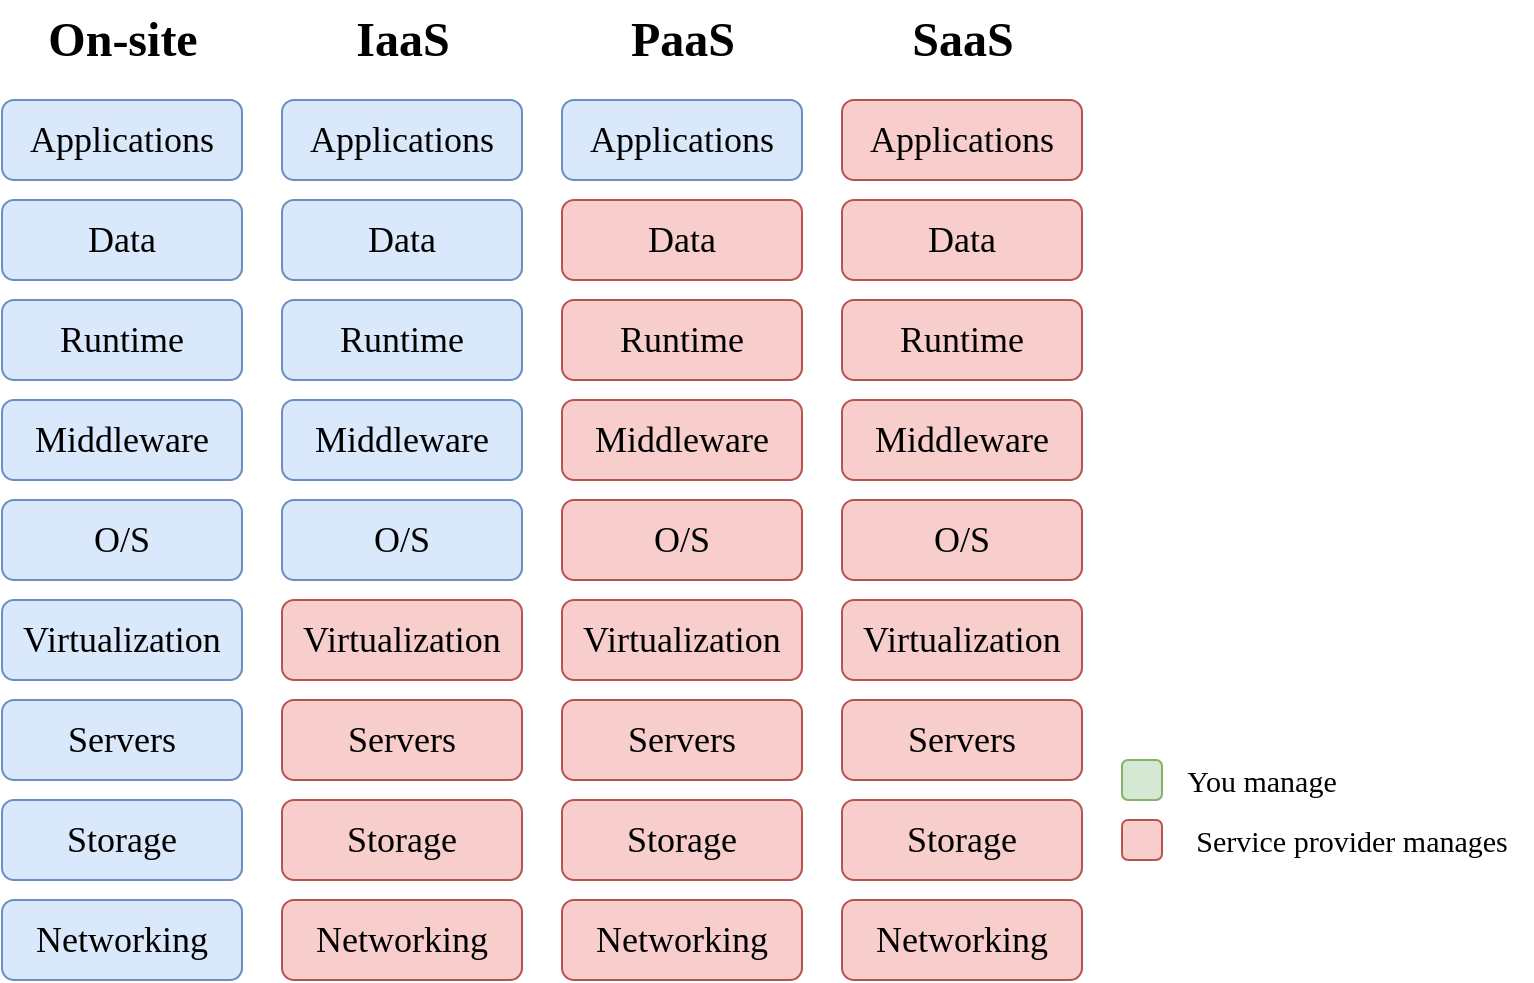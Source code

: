 <mxfile version="15.6.1" type="device"><diagram id="214ALjRoheAV3-wYqTJv" name="Page-1"><mxGraphModel dx="1117" dy="560" grid="1" gridSize="10" guides="1" tooltips="1" connect="1" arrows="1" fold="1" page="1" pageScale="1" pageWidth="850" pageHeight="1100" math="0" shadow="0"><root><mxCell id="0"/><mxCell id="1" parent="0"/><mxCell id="aa2RwKtcJQZhyGx3Tzh6-3" value="&lt;div&gt;On-site&lt;/div&gt;" style="text;strokeColor=none;fillColor=none;html=1;fontSize=24;fontStyle=1;verticalAlign=middle;align=center;fontFamily=Tahoma;" vertex="1" parent="1"><mxGeometry x="10" width="100" height="40" as="geometry"/></mxCell><mxCell id="aa2RwKtcJQZhyGx3Tzh6-4" value="IaaS" style="text;strokeColor=none;fillColor=none;html=1;fontSize=24;fontStyle=1;verticalAlign=middle;align=center;fontFamily=Tahoma;" vertex="1" parent="1"><mxGeometry x="150" width="100" height="40" as="geometry"/></mxCell><mxCell id="aa2RwKtcJQZhyGx3Tzh6-5" value="PaaS" style="text;strokeColor=none;fillColor=none;html=1;fontSize=24;fontStyle=1;verticalAlign=middle;align=center;fontFamily=Tahoma;" vertex="1" parent="1"><mxGeometry x="290" width="100" height="40" as="geometry"/></mxCell><mxCell id="aa2RwKtcJQZhyGx3Tzh6-6" value="SaaS" style="text;strokeColor=none;fillColor=none;html=1;fontSize=24;fontStyle=1;verticalAlign=middle;align=center;fontFamily=Tahoma;" vertex="1" parent="1"><mxGeometry x="430" width="100" height="40" as="geometry"/></mxCell><mxCell id="aa2RwKtcJQZhyGx3Tzh6-7" value="Applications" style="rounded=1;whiteSpace=wrap;html=1;fontSize=18;fillColor=#dae8fc;strokeColor=#6c8ebf;fontFamily=Tahoma;" vertex="1" parent="1"><mxGeometry y="50" width="120" height="40" as="geometry"/></mxCell><mxCell id="aa2RwKtcJQZhyGx3Tzh6-8" value="Data" style="rounded=1;whiteSpace=wrap;html=1;fontSize=18;fillColor=#dae8fc;strokeColor=#6c8ebf;fontFamily=Tahoma;" vertex="1" parent="1"><mxGeometry y="100" width="120" height="40" as="geometry"/></mxCell><mxCell id="aa2RwKtcJQZhyGx3Tzh6-9" value="Runtime" style="rounded=1;whiteSpace=wrap;html=1;fontSize=18;fillColor=#dae8fc;strokeColor=#6c8ebf;fontFamily=Tahoma;" vertex="1" parent="1"><mxGeometry y="150" width="120" height="40" as="geometry"/></mxCell><mxCell id="aa2RwKtcJQZhyGx3Tzh6-10" value="Middleware" style="rounded=1;whiteSpace=wrap;html=1;fontSize=18;fillColor=#dae8fc;strokeColor=#6c8ebf;fontFamily=Tahoma;" vertex="1" parent="1"><mxGeometry y="200" width="120" height="40" as="geometry"/></mxCell><mxCell id="aa2RwKtcJQZhyGx3Tzh6-11" value="O/S" style="rounded=1;whiteSpace=wrap;html=1;fontSize=18;fillColor=#dae8fc;strokeColor=#6c8ebf;fontFamily=Tahoma;" vertex="1" parent="1"><mxGeometry y="250" width="120" height="40" as="geometry"/></mxCell><mxCell id="aa2RwKtcJQZhyGx3Tzh6-12" value="Virtualization" style="rounded=1;whiteSpace=wrap;html=1;fontSize=18;fillColor=#dae8fc;strokeColor=#6c8ebf;fontFamily=Tahoma;" vertex="1" parent="1"><mxGeometry y="300" width="120" height="40" as="geometry"/></mxCell><mxCell id="aa2RwKtcJQZhyGx3Tzh6-13" value="Servers" style="rounded=1;whiteSpace=wrap;html=1;fontSize=18;fillColor=#dae8fc;strokeColor=#6c8ebf;fontFamily=Tahoma;" vertex="1" parent="1"><mxGeometry y="350" width="120" height="40" as="geometry"/></mxCell><mxCell id="aa2RwKtcJQZhyGx3Tzh6-14" value="Storage" style="rounded=1;whiteSpace=wrap;html=1;fontSize=18;fillColor=#dae8fc;strokeColor=#6c8ebf;fontFamily=Tahoma;" vertex="1" parent="1"><mxGeometry y="400" width="120" height="40" as="geometry"/></mxCell><mxCell id="aa2RwKtcJQZhyGx3Tzh6-15" value="Networking" style="rounded=1;whiteSpace=wrap;html=1;fontSize=18;fillColor=#dae8fc;strokeColor=#6c8ebf;fontFamily=Tahoma;" vertex="1" parent="1"><mxGeometry y="450" width="120" height="40" as="geometry"/></mxCell><mxCell id="aa2RwKtcJQZhyGx3Tzh6-17" value="Applications" style="rounded=1;whiteSpace=wrap;html=1;fontSize=18;fillColor=#dae8fc;strokeColor=#6c8ebf;fontFamily=Tahoma;" vertex="1" parent="1"><mxGeometry x="140" y="50" width="120" height="40" as="geometry"/></mxCell><mxCell id="aa2RwKtcJQZhyGx3Tzh6-18" value="Data" style="rounded=1;whiteSpace=wrap;html=1;fontSize=18;fillColor=#dae8fc;strokeColor=#6c8ebf;fontFamily=Tahoma;" vertex="1" parent="1"><mxGeometry x="140" y="100" width="120" height="40" as="geometry"/></mxCell><mxCell id="aa2RwKtcJQZhyGx3Tzh6-19" value="Runtime" style="rounded=1;whiteSpace=wrap;html=1;fontSize=18;fillColor=#dae8fc;strokeColor=#6c8ebf;fontFamily=Tahoma;" vertex="1" parent="1"><mxGeometry x="140" y="150" width="120" height="40" as="geometry"/></mxCell><mxCell id="aa2RwKtcJQZhyGx3Tzh6-20" value="Middleware" style="rounded=1;whiteSpace=wrap;html=1;fontSize=18;fillColor=#dae8fc;strokeColor=#6c8ebf;fontFamily=Tahoma;" vertex="1" parent="1"><mxGeometry x="140" y="200" width="120" height="40" as="geometry"/></mxCell><mxCell id="aa2RwKtcJQZhyGx3Tzh6-21" value="O/S" style="rounded=1;whiteSpace=wrap;html=1;fontSize=18;fillColor=#dae8fc;strokeColor=#6c8ebf;fontFamily=Tahoma;" vertex="1" parent="1"><mxGeometry x="140" y="250" width="120" height="40" as="geometry"/></mxCell><mxCell id="aa2RwKtcJQZhyGx3Tzh6-22" value="Virtualization" style="rounded=1;whiteSpace=wrap;html=1;fontSize=18;fillColor=#f8cecc;strokeColor=#b85450;fontFamily=Tahoma;" vertex="1" parent="1"><mxGeometry x="140" y="300" width="120" height="40" as="geometry"/></mxCell><mxCell id="aa2RwKtcJQZhyGx3Tzh6-23" value="Servers" style="rounded=1;whiteSpace=wrap;html=1;fontSize=18;fillColor=#f8cecc;strokeColor=#b85450;fontFamily=Tahoma;" vertex="1" parent="1"><mxGeometry x="140" y="350" width="120" height="40" as="geometry"/></mxCell><mxCell id="aa2RwKtcJQZhyGx3Tzh6-24" value="Storage" style="rounded=1;whiteSpace=wrap;html=1;fontSize=18;fillColor=#f8cecc;strokeColor=#b85450;fontFamily=Tahoma;" vertex="1" parent="1"><mxGeometry x="140" y="400" width="120" height="40" as="geometry"/></mxCell><mxCell id="aa2RwKtcJQZhyGx3Tzh6-25" value="Applications" style="rounded=1;whiteSpace=wrap;html=1;fontSize=18;fillColor=#dae8fc;strokeColor=#6c8ebf;fontFamily=Tahoma;" vertex="1" parent="1"><mxGeometry x="280" y="50" width="120" height="40" as="geometry"/></mxCell><mxCell id="aa2RwKtcJQZhyGx3Tzh6-26" value="Data" style="rounded=1;whiteSpace=wrap;html=1;fontSize=18;fillColor=#f8cecc;strokeColor=#b85450;fontFamily=Tahoma;" vertex="1" parent="1"><mxGeometry x="280" y="100" width="120" height="40" as="geometry"/></mxCell><mxCell id="aa2RwKtcJQZhyGx3Tzh6-27" value="Runtime" style="rounded=1;whiteSpace=wrap;html=1;fontSize=18;fillColor=#f8cecc;strokeColor=#b85450;fontFamily=Tahoma;" vertex="1" parent="1"><mxGeometry x="280" y="150" width="120" height="40" as="geometry"/></mxCell><mxCell id="aa2RwKtcJQZhyGx3Tzh6-28" value="Middleware" style="rounded=1;whiteSpace=wrap;html=1;fontSize=18;fillColor=#f8cecc;strokeColor=#b85450;fontFamily=Tahoma;" vertex="1" parent="1"><mxGeometry x="280" y="200" width="120" height="40" as="geometry"/></mxCell><mxCell id="aa2RwKtcJQZhyGx3Tzh6-29" value="O/S" style="rounded=1;whiteSpace=wrap;html=1;fontSize=18;fillColor=#f8cecc;strokeColor=#b85450;fontFamily=Tahoma;" vertex="1" parent="1"><mxGeometry x="280" y="250" width="120" height="40" as="geometry"/></mxCell><mxCell id="aa2RwKtcJQZhyGx3Tzh6-30" value="Virtualization" style="rounded=1;whiteSpace=wrap;html=1;fontSize=18;fillColor=#f8cecc;strokeColor=#b85450;fontFamily=Tahoma;" vertex="1" parent="1"><mxGeometry x="280" y="300" width="120" height="40" as="geometry"/></mxCell><mxCell id="aa2RwKtcJQZhyGx3Tzh6-31" value="Servers" style="rounded=1;whiteSpace=wrap;html=1;fontSize=18;fillColor=#f8cecc;strokeColor=#b85450;fontFamily=Tahoma;" vertex="1" parent="1"><mxGeometry x="280" y="350" width="120" height="40" as="geometry"/></mxCell><mxCell id="aa2RwKtcJQZhyGx3Tzh6-32" value="Storage" style="rounded=1;whiteSpace=wrap;html=1;fontSize=18;fillColor=#f8cecc;strokeColor=#b85450;fontFamily=Tahoma;" vertex="1" parent="1"><mxGeometry x="280" y="400" width="120" height="40" as="geometry"/></mxCell><mxCell id="aa2RwKtcJQZhyGx3Tzh6-33" value="Applications" style="rounded=1;whiteSpace=wrap;html=1;fontSize=18;fillColor=#f8cecc;strokeColor=#b85450;fontFamily=Tahoma;" vertex="1" parent="1"><mxGeometry x="420" y="50" width="120" height="40" as="geometry"/></mxCell><mxCell id="aa2RwKtcJQZhyGx3Tzh6-34" value="Data" style="rounded=1;whiteSpace=wrap;html=1;fontSize=18;fillColor=#f8cecc;strokeColor=#b85450;fontFamily=Tahoma;" vertex="1" parent="1"><mxGeometry x="420" y="100" width="120" height="40" as="geometry"/></mxCell><mxCell id="aa2RwKtcJQZhyGx3Tzh6-35" value="Runtime" style="rounded=1;whiteSpace=wrap;html=1;fontSize=18;fillColor=#f8cecc;strokeColor=#b85450;fontFamily=Tahoma;" vertex="1" parent="1"><mxGeometry x="420" y="150" width="120" height="40" as="geometry"/></mxCell><mxCell id="aa2RwKtcJQZhyGx3Tzh6-36" value="Middleware" style="rounded=1;whiteSpace=wrap;html=1;fontSize=18;fillColor=#f8cecc;strokeColor=#b85450;fontFamily=Tahoma;" vertex="1" parent="1"><mxGeometry x="420" y="200" width="120" height="40" as="geometry"/></mxCell><mxCell id="aa2RwKtcJQZhyGx3Tzh6-37" value="O/S" style="rounded=1;whiteSpace=wrap;html=1;fontSize=18;fillColor=#f8cecc;strokeColor=#b85450;fontFamily=Tahoma;" vertex="1" parent="1"><mxGeometry x="420" y="250" width="120" height="40" as="geometry"/></mxCell><mxCell id="aa2RwKtcJQZhyGx3Tzh6-38" value="Virtualization" style="rounded=1;whiteSpace=wrap;html=1;fontSize=18;fillColor=#f8cecc;strokeColor=#b85450;fontFamily=Tahoma;" vertex="1" parent="1"><mxGeometry x="420" y="300" width="120" height="40" as="geometry"/></mxCell><mxCell id="aa2RwKtcJQZhyGx3Tzh6-39" value="Servers" style="rounded=1;whiteSpace=wrap;html=1;fontSize=18;fillColor=#f8cecc;strokeColor=#b85450;fontFamily=Tahoma;" vertex="1" parent="1"><mxGeometry x="420" y="350" width="120" height="40" as="geometry"/></mxCell><mxCell id="aa2RwKtcJQZhyGx3Tzh6-40" value="Storage" style="rounded=1;whiteSpace=wrap;html=1;fontSize=18;fillColor=#f8cecc;strokeColor=#b85450;fontFamily=Tahoma;" vertex="1" parent="1"><mxGeometry x="420" y="400" width="120" height="40" as="geometry"/></mxCell><mxCell id="aa2RwKtcJQZhyGx3Tzh6-41" value="Networking" style="rounded=1;whiteSpace=wrap;html=1;fontSize=18;fillColor=#f8cecc;strokeColor=#b85450;fontFamily=Tahoma;" vertex="1" parent="1"><mxGeometry x="140" y="450" width="120" height="40" as="geometry"/></mxCell><mxCell id="aa2RwKtcJQZhyGx3Tzh6-42" value="Networking" style="rounded=1;whiteSpace=wrap;html=1;fontSize=18;fillColor=#f8cecc;strokeColor=#b85450;fontFamily=Tahoma;" vertex="1" parent="1"><mxGeometry x="280" y="450" width="120" height="40" as="geometry"/></mxCell><mxCell id="aa2RwKtcJQZhyGx3Tzh6-43" value="Networking" style="rounded=1;whiteSpace=wrap;html=1;fontSize=18;fillColor=#f8cecc;strokeColor=#b85450;fontFamily=Tahoma;" vertex="1" parent="1"><mxGeometry x="420" y="450" width="120" height="40" as="geometry"/></mxCell><mxCell id="aa2RwKtcJQZhyGx3Tzh6-46" value="" style="rounded=1;whiteSpace=wrap;html=1;fontFamily=Tahoma;fontSize=18;fillColor=#f8cecc;strokeColor=#b85450;" vertex="1" parent="1"><mxGeometry x="560" y="410" width="20" height="20" as="geometry"/></mxCell><mxCell id="aa2RwKtcJQZhyGx3Tzh6-47" value="Service provider manages" style="text;html=1;strokeColor=none;fillColor=none;align=center;verticalAlign=middle;whiteSpace=wrap;rounded=0;fontFamily=Tahoma;fontSize=15;" vertex="1" parent="1"><mxGeometry x="585" y="410" width="180" height="20" as="geometry"/></mxCell><mxCell id="aa2RwKtcJQZhyGx3Tzh6-48" value="" style="rounded=1;whiteSpace=wrap;html=1;fontFamily=Tahoma;fontSize=18;fillColor=#d5e8d4;strokeColor=#82b366;" vertex="1" parent="1"><mxGeometry x="560" y="380" width="20" height="20" as="geometry"/></mxCell><mxCell id="aa2RwKtcJQZhyGx3Tzh6-49" value="You manage" style="text;html=1;strokeColor=none;fillColor=none;align=center;verticalAlign=middle;whiteSpace=wrap;rounded=0;fontFamily=Tahoma;fontSize=15;" vertex="1" parent="1"><mxGeometry x="585" y="380" width="90" height="20" as="geometry"/></mxCell></root></mxGraphModel></diagram></mxfile>